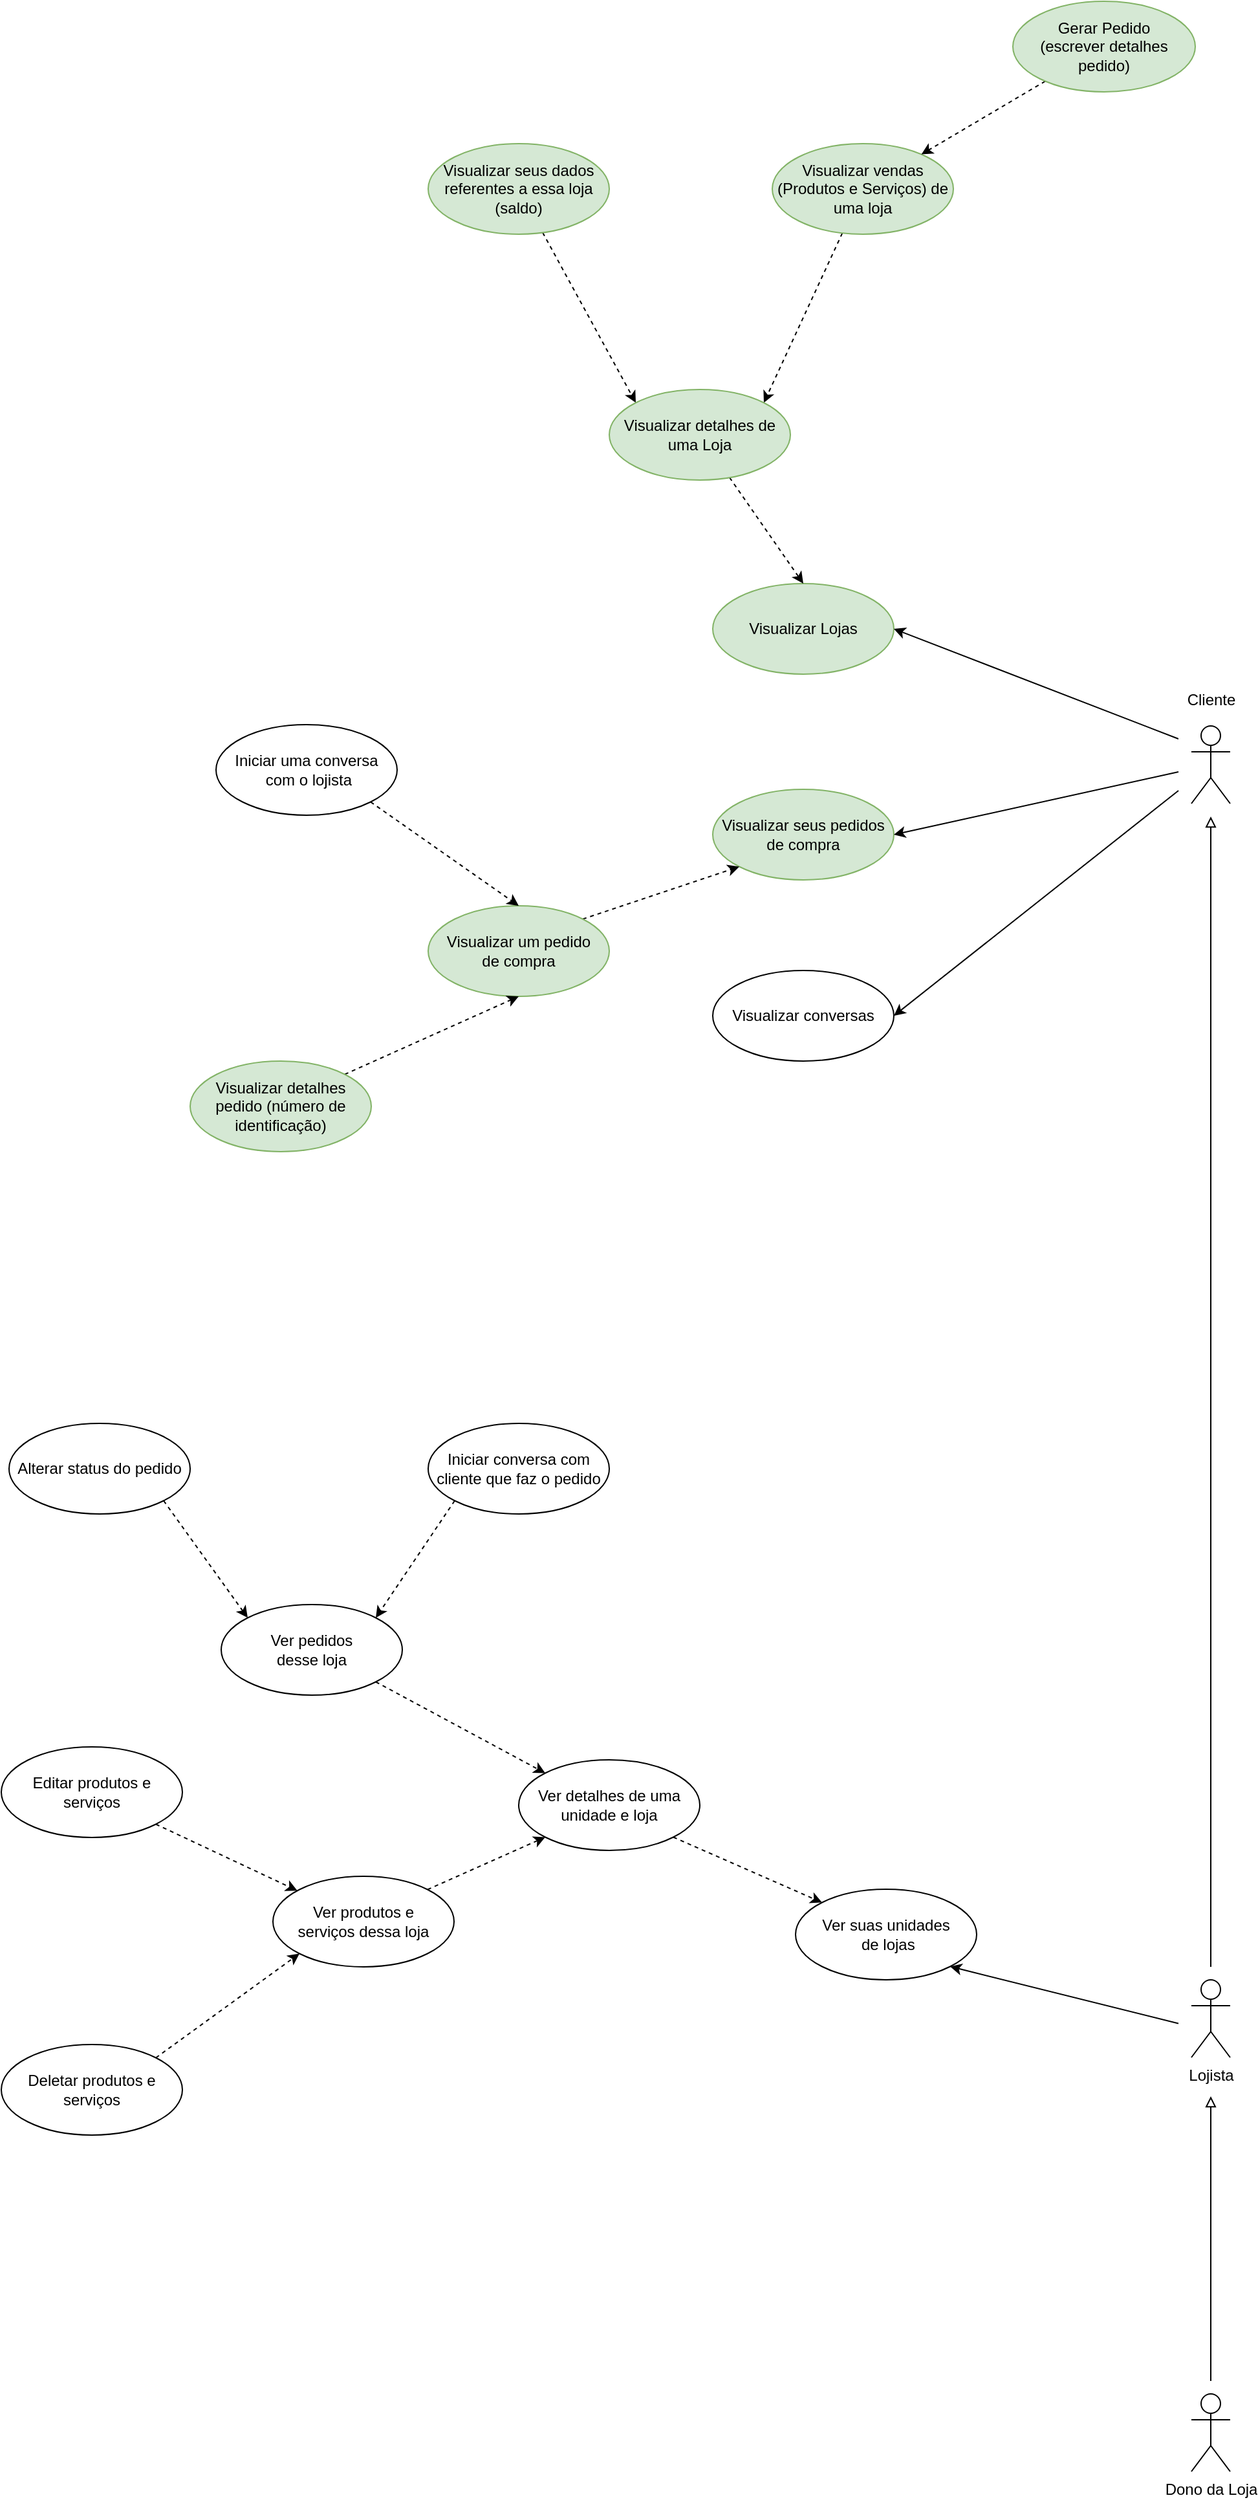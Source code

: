 <mxfile version="13.9.9" type="device"><diagram id="nsJUb712n712T5Pd4-KP" name="Página-1"><mxGraphModel dx="1759" dy="2130" grid="1" gridSize="10" guides="1" tooltips="1" connect="1" arrows="1" fold="1" page="1" pageScale="1" pageWidth="827" pageHeight="1169" math="0" shadow="0"><root><mxCell id="0"/><mxCell id="1" parent="0"/><mxCell id="HeF-qml51hn0rPAY8wZY-5" value="" style="group" parent="1" vertex="1" connectable="0"><mxGeometry x="674" y="670" width="50" height="80" as="geometry"/></mxCell><mxCell id="HeF-qml51hn0rPAY8wZY-6" value="" style="rounded=0;whiteSpace=wrap;html=1;strokeColor=none;" parent="HeF-qml51hn0rPAY8wZY-5" vertex="1"><mxGeometry width="50" height="80" as="geometry"/></mxCell><mxCell id="HeF-qml51hn0rPAY8wZY-7" value="Dono da Loja" style="shape=umlActor;verticalLabelPosition=bottom;verticalAlign=top;html=1;" parent="HeF-qml51hn0rPAY8wZY-5" vertex="1"><mxGeometry x="10" y="10" width="30" height="60" as="geometry"/></mxCell><mxCell id="HeF-qml51hn0rPAY8wZY-23" style="rounded=0;orthogonalLoop=1;jettySize=auto;html=1;endArrow=block;endFill=0;entryX=0.5;entryY=1;entryDx=0;entryDy=0;exitX=0.5;exitY=0;exitDx=0;exitDy=0;" parent="1" source="HeF-qml51hn0rPAY8wZY-63" target="HeF-qml51hn0rPAY8wZY-2" edge="1"><mxGeometry relative="1" as="geometry"><mxPoint x="379" y="-409" as="targetPoint"/></mxGeometry></mxCell><mxCell id="HeF-qml51hn0rPAY8wZY-26" value="Visualizar Lojas" style="ellipse;whiteSpace=wrap;html=1;fillColor=#d5e8d4;strokeColor=#82b366;" parent="1" vertex="1"><mxGeometry x="314" y="-719" width="140" height="70" as="geometry"/></mxCell><mxCell id="HeF-qml51hn0rPAY8wZY-39" style="edgeStyle=none;orthogonalLoop=1;jettySize=auto;html=1;entryX=0;entryY=0;entryDx=0;entryDy=0;dashed=1;startArrow=none;startFill=0;endArrow=classic;endFill=1;strokeColor=#000000;" parent="1" source="HeF-qml51hn0rPAY8wZY-27" target="HeF-qml51hn0rPAY8wZY-35" edge="1"><mxGeometry relative="1" as="geometry"/></mxCell><mxCell id="HeF-qml51hn0rPAY8wZY-27" value="Visualizar seus dados referentes a essa loja (saldo)" style="ellipse;whiteSpace=wrap;html=1;fillColor=#d5e8d4;strokeColor=#82b366;" parent="1" vertex="1"><mxGeometry x="94" y="-1059" width="140" height="70" as="geometry"/></mxCell><mxCell id="HeF-qml51hn0rPAY8wZY-29" style="orthogonalLoop=1;jettySize=auto;html=1;entryX=1;entryY=0.5;entryDx=0;entryDy=0;endArrow=classic;endFill=1;strokeColor=#000000;exitX=0;exitY=0.25;exitDx=0;exitDy=0;" parent="1" source="HeF-qml51hn0rPAY8wZY-2" target="HeF-qml51hn0rPAY8wZY-26" edge="1"><mxGeometry relative="1" as="geometry"><mxPoint x="684" y="-585" as="sourcePoint"/></mxGeometry></mxCell><mxCell id="HeF-qml51hn0rPAY8wZY-40" style="edgeStyle=none;orthogonalLoop=1;jettySize=auto;html=1;entryX=1;entryY=0;entryDx=0;entryDy=0;dashed=1;startArrow=none;startFill=0;endArrow=classic;endFill=1;strokeColor=#000000;" parent="1" source="HeF-qml51hn0rPAY8wZY-30" target="HeF-qml51hn0rPAY8wZY-35" edge="1"><mxGeometry relative="1" as="geometry"/></mxCell><mxCell id="HeF-qml51hn0rPAY8wZY-30" value="Visualizar vendas (Produtos e Serviços) de uma loja" style="ellipse;whiteSpace=wrap;html=1;fillColor=#d5e8d4;strokeColor=#82b366;" parent="1" vertex="1"><mxGeometry x="360" y="-1059" width="140" height="70" as="geometry"/></mxCell><mxCell id="HeF-qml51hn0rPAY8wZY-37" style="edgeStyle=none;orthogonalLoop=1;jettySize=auto;html=1;dashed=1;startArrow=none;startFill=0;endArrow=classic;endFill=1;strokeColor=#000000;entryX=0.5;entryY=0;entryDx=0;entryDy=0;" parent="1" source="HeF-qml51hn0rPAY8wZY-35" target="HeF-qml51hn0rPAY8wZY-26" edge="1"><mxGeometry relative="1" as="geometry"/></mxCell><mxCell id="HeF-qml51hn0rPAY8wZY-35" value="Visualizar detalhes de uma Loja" style="ellipse;whiteSpace=wrap;html=1;fillColor=#d5e8d4;strokeColor=#82b366;" parent="1" vertex="1"><mxGeometry x="234" y="-869" width="140" height="70" as="geometry"/></mxCell><mxCell id="HeF-qml51hn0rPAY8wZY-44" style="edgeStyle=none;orthogonalLoop=1;jettySize=auto;html=1;dashed=1;startArrow=none;startFill=0;endArrow=classic;endFill=1;strokeColor=#000000;" parent="1" source="HeF-qml51hn0rPAY8wZY-43" target="HeF-qml51hn0rPAY8wZY-30" edge="1"><mxGeometry relative="1" as="geometry"/></mxCell><mxCell id="HeF-qml51hn0rPAY8wZY-43" value="Gerar Pedido&lt;br&gt;(escrever detalhes pedido)" style="ellipse;whiteSpace=wrap;html=1;fillColor=#d5e8d4;strokeColor=#82b366;" parent="1" vertex="1"><mxGeometry x="546" y="-1169" width="141" height="70" as="geometry"/></mxCell><mxCell id="HeF-qml51hn0rPAY8wZY-48" value="" style="group" parent="1" vertex="1" connectable="0"><mxGeometry x="674" y="-639" width="50" height="100" as="geometry"/></mxCell><mxCell id="HeF-qml51hn0rPAY8wZY-1" value="" style="group" parent="HeF-qml51hn0rPAY8wZY-48" vertex="1" connectable="0"><mxGeometry y="20" width="50" height="80" as="geometry"/></mxCell><mxCell id="HeF-qml51hn0rPAY8wZY-2" value="" style="rounded=0;whiteSpace=wrap;html=1;strokeColor=none;" parent="HeF-qml51hn0rPAY8wZY-1" vertex="1"><mxGeometry width="50" height="80" as="geometry"/></mxCell><mxCell id="HeF-qml51hn0rPAY8wZY-3" value="" style="shape=umlActor;verticalLabelPosition=bottom;verticalAlign=top;html=1;" parent="HeF-qml51hn0rPAY8wZY-1" vertex="1"><mxGeometry x="10" y="10" width="30" height="60" as="geometry"/></mxCell><mxCell id="HeF-qml51hn0rPAY8wZY-47" value="Cliente" style="text;html=1;align=center;verticalAlign=middle;resizable=0;points=[];autosize=1;" parent="HeF-qml51hn0rPAY8wZY-48" vertex="1"><mxGeometry width="50" height="20" as="geometry"/></mxCell><mxCell id="HeF-qml51hn0rPAY8wZY-62" value="" style="group" parent="1" vertex="1" connectable="0"><mxGeometry x="674" y="350" width="50" height="100" as="geometry"/></mxCell><mxCell id="HeF-qml51hn0rPAY8wZY-63" value="" style="rounded=0;whiteSpace=wrap;html=1;strokeColor=none;" parent="HeF-qml51hn0rPAY8wZY-62" vertex="1"><mxGeometry width="50" height="100" as="geometry"/></mxCell><mxCell id="HeF-qml51hn0rPAY8wZY-64" value="Lojista" style="shape=umlActor;verticalLabelPosition=bottom;verticalAlign=top;html=1;" parent="HeF-qml51hn0rPAY8wZY-62" vertex="1"><mxGeometry x="10" y="10" width="30" height="60" as="geometry"/></mxCell><mxCell id="HeF-qml51hn0rPAY8wZY-70" style="rounded=0;orthogonalLoop=1;jettySize=auto;html=1;endArrow=block;endFill=0;entryX=0.5;entryY=1;entryDx=0;entryDy=0;exitX=0.5;exitY=0;exitDx=0;exitDy=0;" parent="1" source="HeF-qml51hn0rPAY8wZY-6" target="HeF-qml51hn0rPAY8wZY-63" edge="1"><mxGeometry relative="1" as="geometry"><mxPoint x="709" y="290" as="sourcePoint"/><mxPoint x="709" y="160" as="targetPoint"/></mxGeometry></mxCell><mxCell id="HeF-qml51hn0rPAY8wZY-73" value="Visualizar seus pedidos&lt;br&gt;de compra" style="ellipse;whiteSpace=wrap;html=1;fillColor=#d5e8d4;strokeColor=#82b366;" parent="1" vertex="1"><mxGeometry x="314" y="-560" width="140" height="70" as="geometry"/></mxCell><mxCell id="HeF-qml51hn0rPAY8wZY-74" style="edgeStyle=none;orthogonalLoop=1;jettySize=auto;html=1;entryX=1;entryY=0.5;entryDx=0;entryDy=0;startArrow=none;startFill=0;endArrow=classic;endFill=1;strokeColor=#000000;" parent="1" source="HeF-qml51hn0rPAY8wZY-2" target="HeF-qml51hn0rPAY8wZY-73" edge="1"><mxGeometry relative="1" as="geometry"/></mxCell><mxCell id="HeF-qml51hn0rPAY8wZY-77" style="edgeStyle=none;orthogonalLoop=1;jettySize=auto;html=1;exitX=1;exitY=0;exitDx=0;exitDy=0;entryX=0;entryY=1;entryDx=0;entryDy=0;startArrow=none;startFill=0;endArrow=classic;endFill=1;strokeColor=#000000;dashed=1;" parent="1" source="HeF-qml51hn0rPAY8wZY-75" target="HeF-qml51hn0rPAY8wZY-73" edge="1"><mxGeometry relative="1" as="geometry"/></mxCell><mxCell id="HeF-qml51hn0rPAY8wZY-75" value="Visualizar um pedido&lt;br&gt;de compra" style="ellipse;whiteSpace=wrap;html=1;fillColor=#d5e8d4;strokeColor=#82b366;" parent="1" vertex="1"><mxGeometry x="94" y="-470" width="140" height="70" as="geometry"/></mxCell><mxCell id="HeF-qml51hn0rPAY8wZY-80" style="edgeStyle=none;orthogonalLoop=1;jettySize=auto;html=1;exitX=1;exitY=0;exitDx=0;exitDy=0;entryX=0.5;entryY=1;entryDx=0;entryDy=0;dashed=1;startArrow=none;startFill=0;endArrow=classic;endFill=1;strokeColor=#000000;" parent="1" source="HeF-qml51hn0rPAY8wZY-78" target="HeF-qml51hn0rPAY8wZY-75" edge="1"><mxGeometry relative="1" as="geometry"/></mxCell><mxCell id="HeF-qml51hn0rPAY8wZY-78" value="Visualizar detalhes pedido (número de identificação)" style="ellipse;whiteSpace=wrap;html=1;fillColor=#d5e8d4;strokeColor=#82b366;" parent="1" vertex="1"><mxGeometry x="-90" y="-350" width="140" height="70" as="geometry"/></mxCell><mxCell id="HeF-qml51hn0rPAY8wZY-81" value="Visualizar conversas" style="ellipse;whiteSpace=wrap;html=1;" parent="1" vertex="1"><mxGeometry x="314" y="-420" width="140" height="70" as="geometry"/></mxCell><mxCell id="HeF-qml51hn0rPAY8wZY-82" style="edgeStyle=none;orthogonalLoop=1;jettySize=auto;html=1;exitX=0;exitY=0.75;exitDx=0;exitDy=0;entryX=1;entryY=0.5;entryDx=0;entryDy=0;startArrow=none;startFill=0;endArrow=classic;endFill=1;strokeColor=#000000;" parent="1" source="HeF-qml51hn0rPAY8wZY-2" target="HeF-qml51hn0rPAY8wZY-81" edge="1"><mxGeometry relative="1" as="geometry"/></mxCell><mxCell id="HeF-qml51hn0rPAY8wZY-85" style="edgeStyle=none;orthogonalLoop=1;jettySize=auto;html=1;startArrow=none;startFill=0;endArrow=classic;endFill=1;strokeColor=#000000;dashed=1;entryX=0.5;entryY=0;entryDx=0;entryDy=0;exitX=1;exitY=1;exitDx=0;exitDy=0;" parent="1" source="HeF-qml51hn0rPAY8wZY-83" target="HeF-qml51hn0rPAY8wZY-75" edge="1"><mxGeometry relative="1" as="geometry"/></mxCell><mxCell id="HeF-qml51hn0rPAY8wZY-83" value="Iniciar uma conversa&lt;br&gt;&amp;nbsp;com o lojista" style="ellipse;whiteSpace=wrap;html=1;" parent="1" vertex="1"><mxGeometry x="-70" y="-610" width="140" height="70" as="geometry"/></mxCell><mxCell id="HeF-qml51hn0rPAY8wZY-88" value="Ver suas unidades&lt;br&gt;&amp;nbsp;de lojas" style="ellipse;whiteSpace=wrap;html=1;" parent="1" vertex="1"><mxGeometry x="378" y="290" width="140" height="70" as="geometry"/></mxCell><mxCell id="HeF-qml51hn0rPAY8wZY-89" style="edgeStyle=none;orthogonalLoop=1;jettySize=auto;html=1;entryX=1;entryY=1;entryDx=0;entryDy=0;startArrow=none;startFill=0;endArrow=classic;endFill=1;strokeColor=#000000;" parent="1" source="HeF-qml51hn0rPAY8wZY-63" target="HeF-qml51hn0rPAY8wZY-88" edge="1"><mxGeometry relative="1" as="geometry"/></mxCell><mxCell id="HeF-qml51hn0rPAY8wZY-94" style="edgeStyle=none;orthogonalLoop=1;jettySize=auto;html=1;exitX=1;exitY=1;exitDx=0;exitDy=0;entryX=0;entryY=0;entryDx=0;entryDy=0;dashed=1;startArrow=none;startFill=0;endArrow=classic;endFill=1;strokeColor=#000000;" parent="1" source="HeF-qml51hn0rPAY8wZY-90" target="HeF-qml51hn0rPAY8wZY-88" edge="1"><mxGeometry relative="1" as="geometry"/></mxCell><mxCell id="HeF-qml51hn0rPAY8wZY-90" value="Ver detalhes de uma unidade e loja" style="ellipse;whiteSpace=wrap;html=1;" parent="1" vertex="1"><mxGeometry x="164" y="190" width="140" height="70" as="geometry"/></mxCell><mxCell id="HeF-qml51hn0rPAY8wZY-96" style="edgeStyle=none;orthogonalLoop=1;jettySize=auto;html=1;exitX=1;exitY=0;exitDx=0;exitDy=0;dashed=1;startArrow=none;startFill=0;endArrow=classic;endFill=1;strokeColor=#000000;entryX=0;entryY=1;entryDx=0;entryDy=0;" parent="1" source="HeF-qml51hn0rPAY8wZY-95" target="HeF-qml51hn0rPAY8wZY-90" edge="1"><mxGeometry relative="1" as="geometry"/></mxCell><mxCell id="HeF-qml51hn0rPAY8wZY-95" value="Ver produtos e &lt;br&gt;serviços dessa loja" style="ellipse;whiteSpace=wrap;html=1;" parent="1" vertex="1"><mxGeometry x="-26" y="280" width="140" height="70" as="geometry"/></mxCell><mxCell id="HeF-qml51hn0rPAY8wZY-98" style="edgeStyle=none;orthogonalLoop=1;jettySize=auto;html=1;exitX=1;exitY=1;exitDx=0;exitDy=0;dashed=1;startArrow=none;startFill=0;endArrow=classic;endFill=1;strokeColor=#000000;" parent="1" source="HeF-qml51hn0rPAY8wZY-97" target="HeF-qml51hn0rPAY8wZY-95" edge="1"><mxGeometry relative="1" as="geometry"/></mxCell><mxCell id="HeF-qml51hn0rPAY8wZY-97" value="Editar produtos e &lt;br&gt;serviços" style="ellipse;whiteSpace=wrap;html=1;" parent="1" vertex="1"><mxGeometry x="-236" y="180" width="140" height="70" as="geometry"/></mxCell><mxCell id="HeF-qml51hn0rPAY8wZY-101" style="edgeStyle=none;orthogonalLoop=1;jettySize=auto;html=1;exitX=1;exitY=0;exitDx=0;exitDy=0;entryX=0;entryY=1;entryDx=0;entryDy=0;dashed=1;startArrow=none;startFill=0;endArrow=classic;endFill=1;strokeColor=#000000;" parent="1" source="HeF-qml51hn0rPAY8wZY-99" target="HeF-qml51hn0rPAY8wZY-95" edge="1"><mxGeometry relative="1" as="geometry"/></mxCell><mxCell id="HeF-qml51hn0rPAY8wZY-99" value="Deletar produtos e &lt;br&gt;serviços" style="ellipse;whiteSpace=wrap;html=1;" parent="1" vertex="1"><mxGeometry x="-236" y="410" width="140" height="70" as="geometry"/></mxCell><mxCell id="HeF-qml51hn0rPAY8wZY-104" style="edgeStyle=none;orthogonalLoop=1;jettySize=auto;html=1;exitX=1;exitY=1;exitDx=0;exitDy=0;entryX=0;entryY=0;entryDx=0;entryDy=0;dashed=1;startArrow=none;startFill=0;endArrow=classic;endFill=1;strokeColor=#000000;" parent="1" source="HeF-qml51hn0rPAY8wZY-102" target="HeF-qml51hn0rPAY8wZY-90" edge="1"><mxGeometry relative="1" as="geometry"/></mxCell><mxCell id="HeF-qml51hn0rPAY8wZY-102" value="Ver pedidos &lt;br&gt;desse loja" style="ellipse;whiteSpace=wrap;html=1;" parent="1" vertex="1"><mxGeometry x="-66" y="70" width="140" height="70" as="geometry"/></mxCell><mxCell id="HeF-qml51hn0rPAY8wZY-106" style="edgeStyle=none;orthogonalLoop=1;jettySize=auto;html=1;exitX=1;exitY=1;exitDx=0;exitDy=0;dashed=1;startArrow=none;startFill=0;endArrow=classic;endFill=1;strokeColor=#000000;entryX=0;entryY=0;entryDx=0;entryDy=0;" parent="1" source="HeF-qml51hn0rPAY8wZY-105" target="HeF-qml51hn0rPAY8wZY-102" edge="1"><mxGeometry relative="1" as="geometry"/></mxCell><mxCell id="HeF-qml51hn0rPAY8wZY-105" value="Alterar status do pedido" style="ellipse;whiteSpace=wrap;html=1;" parent="1" vertex="1"><mxGeometry x="-230" y="-70" width="140" height="70" as="geometry"/></mxCell><mxCell id="HeF-qml51hn0rPAY8wZY-108" style="edgeStyle=none;orthogonalLoop=1;jettySize=auto;html=1;exitX=0;exitY=1;exitDx=0;exitDy=0;entryX=1;entryY=0;entryDx=0;entryDy=0;dashed=1;startArrow=none;startFill=0;endArrow=classic;endFill=1;strokeColor=#000000;" parent="1" source="HeF-qml51hn0rPAY8wZY-107" target="HeF-qml51hn0rPAY8wZY-102" edge="1"><mxGeometry relative="1" as="geometry"/></mxCell><mxCell id="HeF-qml51hn0rPAY8wZY-107" value="Iniciar conversa com&lt;br&gt;cliente que faz o pedido" style="ellipse;whiteSpace=wrap;html=1;" parent="1" vertex="1"><mxGeometry x="94" y="-70" width="140" height="70" as="geometry"/></mxCell></root></mxGraphModel></diagram></mxfile>